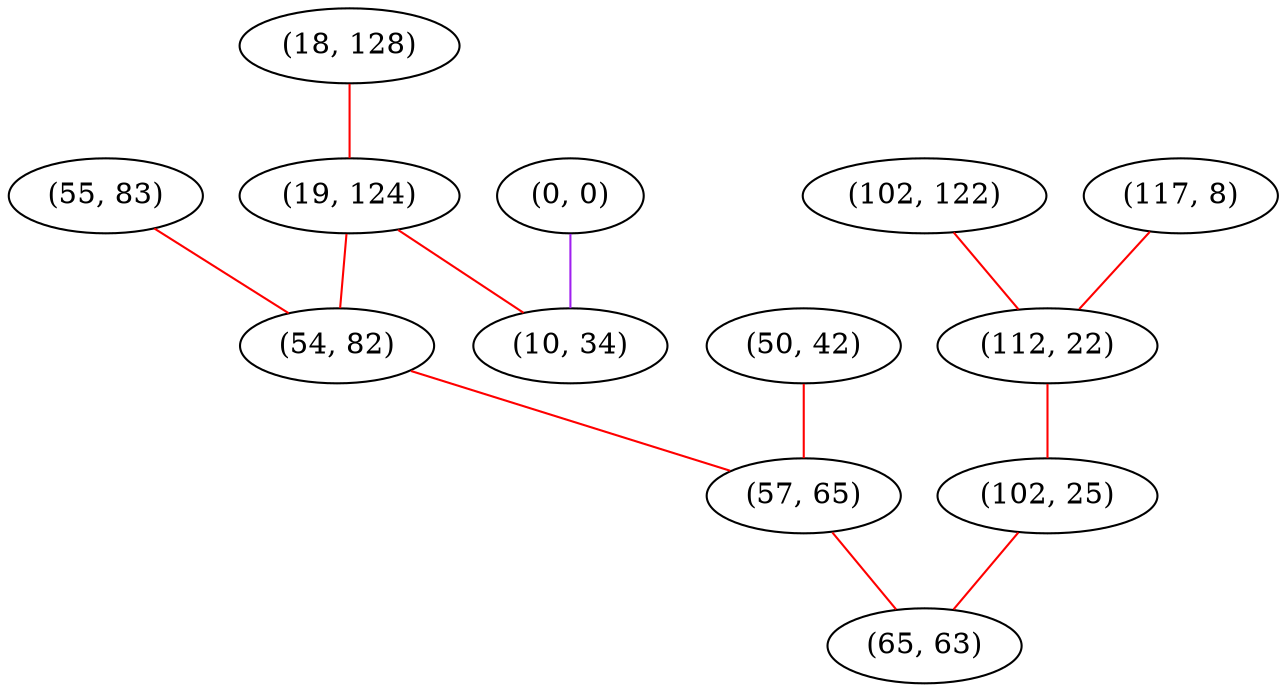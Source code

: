 graph "" {
"(18, 128)";
"(102, 122)";
"(19, 124)";
"(55, 83)";
"(117, 8)";
"(50, 42)";
"(112, 22)";
"(102, 25)";
"(54, 82)";
"(57, 65)";
"(0, 0)";
"(65, 63)";
"(10, 34)";
"(18, 128)" -- "(19, 124)"  [color=red, key=0, weight=1];
"(102, 122)" -- "(112, 22)"  [color=red, key=0, weight=1];
"(19, 124)" -- "(54, 82)"  [color=red, key=0, weight=1];
"(19, 124)" -- "(10, 34)"  [color=red, key=0, weight=1];
"(55, 83)" -- "(54, 82)"  [color=red, key=0, weight=1];
"(117, 8)" -- "(112, 22)"  [color=red, key=0, weight=1];
"(50, 42)" -- "(57, 65)"  [color=red, key=0, weight=1];
"(112, 22)" -- "(102, 25)"  [color=red, key=0, weight=1];
"(102, 25)" -- "(65, 63)"  [color=red, key=0, weight=1];
"(54, 82)" -- "(57, 65)"  [color=red, key=0, weight=1];
"(57, 65)" -- "(65, 63)"  [color=red, key=0, weight=1];
"(0, 0)" -- "(10, 34)"  [color=purple, key=0, weight=4];
}
